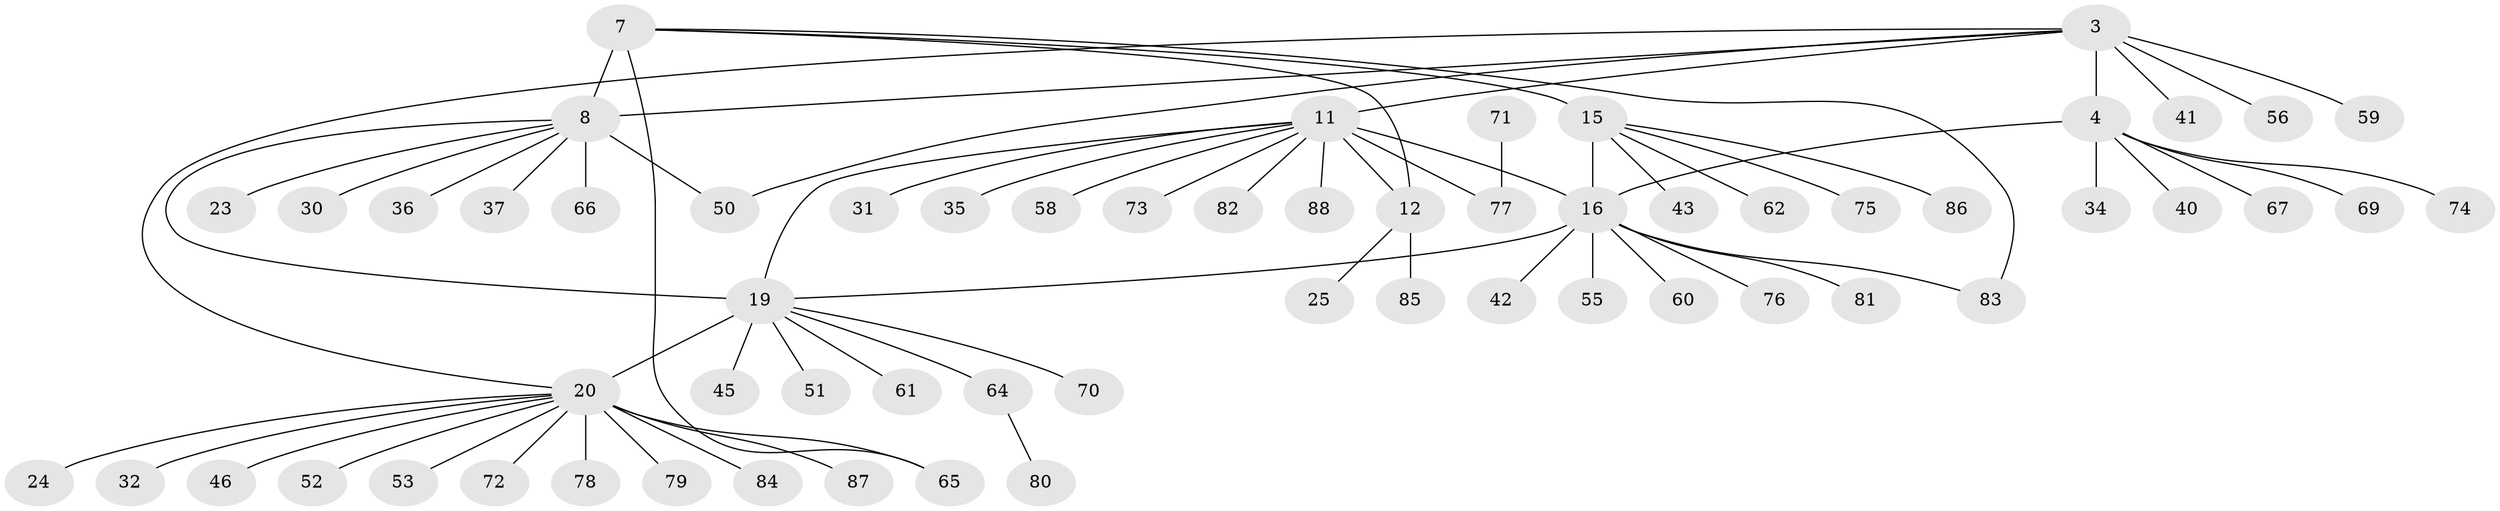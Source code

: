 // original degree distribution, {6: 0.056818181818181816, 5: 0.06818181818181818, 8: 0.03409090909090909, 9: 0.03409090909090909, 10: 0.011363636363636364, 4: 0.011363636363636364, 7: 0.011363636363636364, 2: 0.11363636363636363, 3: 0.06818181818181818, 1: 0.5909090909090909}
// Generated by graph-tools (version 1.1) at 2025/58/03/04/25 21:58:29]
// undirected, 61 vertices, 69 edges
graph export_dot {
graph [start="1"]
  node [color=gray90,style=filled];
  3 [super="+2"];
  4 [super="+1"];
  7 [super="+6"];
  8 [super="+5"];
  11 [super="+10"];
  12 [super="+9"];
  15 [super="+13"];
  16 [super="+14"];
  19 [super="+17"];
  20 [super="+18"];
  23;
  24;
  25;
  30;
  31;
  32;
  34;
  35;
  36;
  37;
  40 [super="+38"];
  41;
  42;
  43;
  45;
  46;
  50;
  51;
  52;
  53;
  55;
  56;
  58;
  59;
  60;
  61;
  62;
  64 [super="+29"];
  65;
  66 [super="+44"];
  67;
  69;
  70 [super="+28"];
  71;
  72;
  73;
  74;
  75;
  76;
  77 [super="+57"];
  78;
  79 [super="+54"];
  80;
  81;
  82;
  83 [super="+68"];
  84 [super="+48"];
  85 [super="+27"];
  86;
  87;
  88;
  3 -- 4 [weight=4];
  3 -- 20;
  3 -- 41;
  3 -- 56;
  3 -- 59;
  3 -- 50;
  3 -- 11;
  3 -- 8;
  4 -- 67;
  4 -- 74;
  4 -- 34;
  4 -- 69;
  4 -- 16;
  4 -- 40;
  7 -- 8 [weight=4];
  7 -- 12;
  7 -- 65;
  7 -- 15;
  7 -- 83;
  8 -- 37;
  8 -- 36;
  8 -- 50;
  8 -- 19;
  8 -- 23;
  8 -- 30;
  8 -- 66;
  11 -- 12 [weight=4];
  11 -- 19;
  11 -- 31;
  11 -- 35;
  11 -- 58;
  11 -- 73;
  11 -- 82;
  11 -- 16;
  11 -- 88;
  11 -- 77;
  12 -- 25;
  12 -- 85;
  15 -- 16 [weight=4];
  15 -- 43;
  15 -- 86;
  15 -- 62;
  15 -- 75;
  16 -- 42;
  16 -- 55;
  16 -- 60;
  16 -- 76;
  16 -- 81;
  16 -- 19;
  16 -- 83;
  19 -- 20 [weight=4];
  19 -- 51;
  19 -- 61;
  19 -- 45;
  19 -- 70;
  19 -- 64;
  20 -- 24;
  20 -- 46;
  20 -- 53;
  20 -- 65;
  20 -- 32;
  20 -- 72;
  20 -- 78;
  20 -- 52;
  20 -- 87;
  20 -- 84;
  20 -- 79;
  64 -- 80;
  71 -- 77;
}
